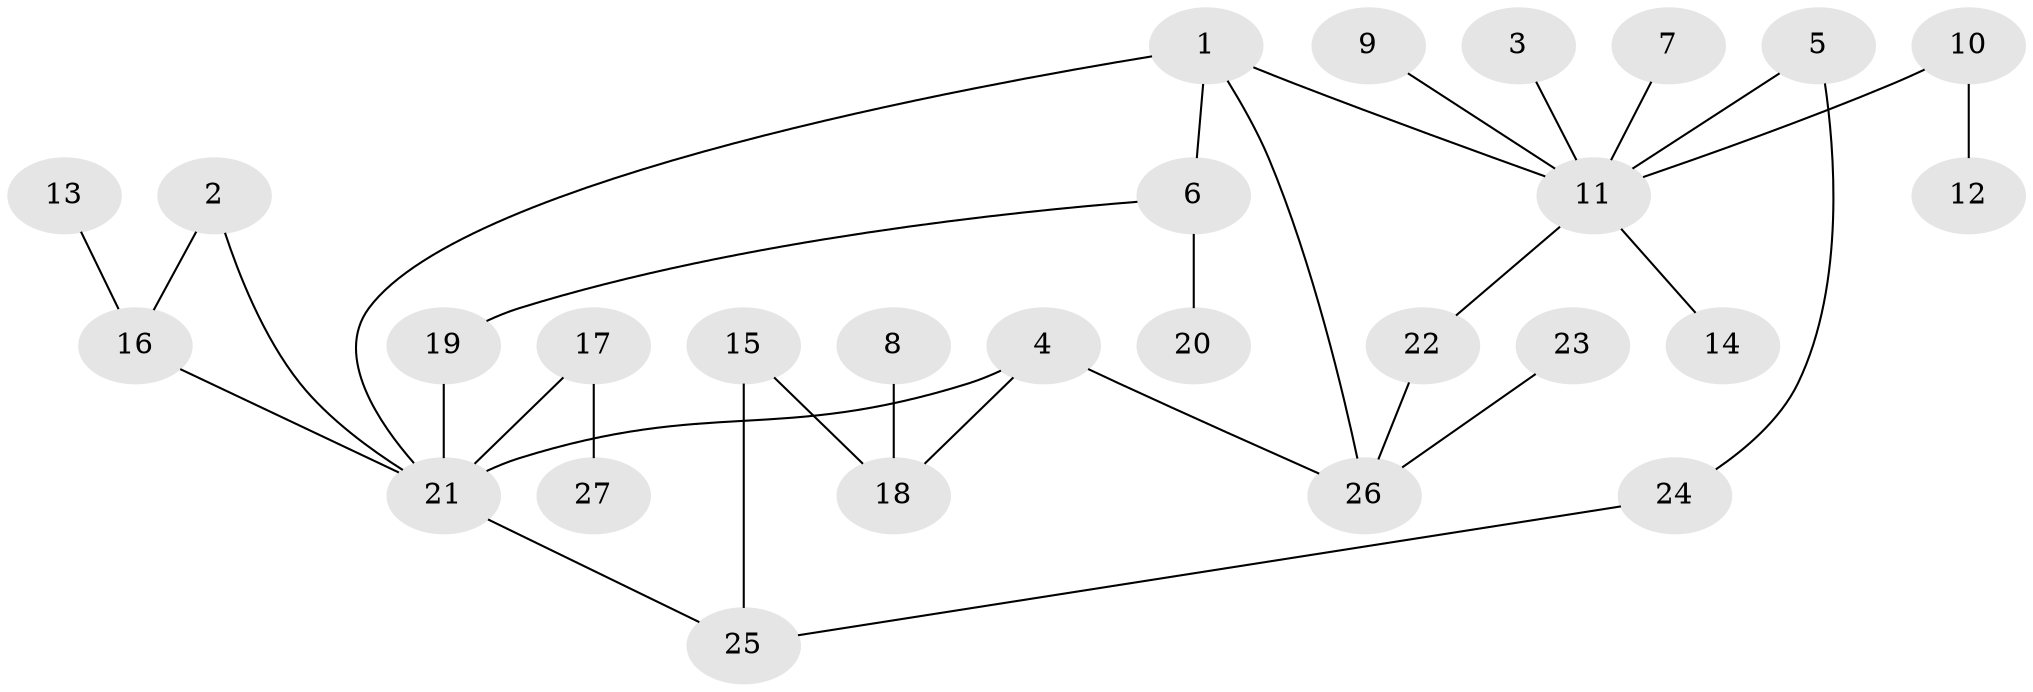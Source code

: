 // original degree distribution, {3: 0.14814814814814814, 4: 0.05555555555555555, 8: 0.018518518518518517, 2: 0.4074074074074074, 7: 0.018518518518518517, 1: 0.3333333333333333, 5: 0.018518518518518517}
// Generated by graph-tools (version 1.1) at 2025/49/03/09/25 03:49:18]
// undirected, 27 vertices, 32 edges
graph export_dot {
graph [start="1"]
  node [color=gray90,style=filled];
  1;
  2;
  3;
  4;
  5;
  6;
  7;
  8;
  9;
  10;
  11;
  12;
  13;
  14;
  15;
  16;
  17;
  18;
  19;
  20;
  21;
  22;
  23;
  24;
  25;
  26;
  27;
  1 -- 6 [weight=1.0];
  1 -- 11 [weight=1.0];
  1 -- 21 [weight=1.0];
  1 -- 26 [weight=1.0];
  2 -- 16 [weight=1.0];
  2 -- 21 [weight=1.0];
  3 -- 11 [weight=1.0];
  4 -- 18 [weight=1.0];
  4 -- 21 [weight=1.0];
  4 -- 26 [weight=1.0];
  5 -- 11 [weight=1.0];
  5 -- 24 [weight=1.0];
  6 -- 19 [weight=1.0];
  6 -- 20 [weight=1.0];
  7 -- 11 [weight=1.0];
  8 -- 18 [weight=1.0];
  9 -- 11 [weight=1.0];
  10 -- 11 [weight=1.0];
  10 -- 12 [weight=1.0];
  11 -- 14 [weight=1.0];
  11 -- 22 [weight=1.0];
  13 -- 16 [weight=1.0];
  15 -- 18 [weight=1.0];
  15 -- 25 [weight=1.0];
  16 -- 21 [weight=1.0];
  17 -- 21 [weight=1.0];
  17 -- 27 [weight=1.0];
  19 -- 21 [weight=1.0];
  21 -- 25 [weight=1.0];
  22 -- 26 [weight=1.0];
  23 -- 26 [weight=1.0];
  24 -- 25 [weight=1.0];
}
